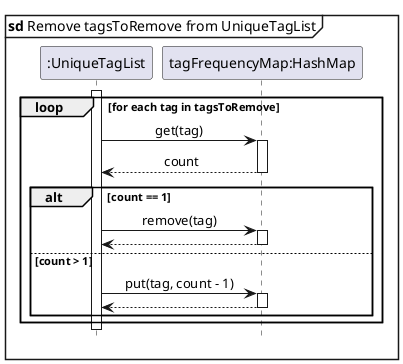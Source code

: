 @startuml
'https://plantuml.com/sequence-diagram

mainframe **sd** Remove tagsToRemove from UniqueTagList
hide footbox

skinparam Sequence {
    MessageAlign center
    BoxFontSize 15
    BoxPadding 0
    BoxFontColor #FFFFFF
    FontName Arial
}

Participant ":UniqueTagList" as UniqueTagList
Participant "tagFrequencyMap:HashMap" as HashMap

activate UniqueTagList

loop for each tag in tagsToRemove
    UniqueTagList -> HashMap : get(tag)
    activate HashMap

    HashMap --> UniqueTagList : count
    deactivate HashMap

    alt count == 1
        UniqueTagList -> HashMap : remove(tag)
        activate HashMap

        HashMap --> UniqueTagList
        deactivate HashMap
    else count > 1
        UniqueTagList -> HashMap : put(tag, count - 1)
        activate HashMap

        HashMap --> UniqueTagList
        deactivate HashMap
    end

end

deactivate UniqueTagList

@enduml
